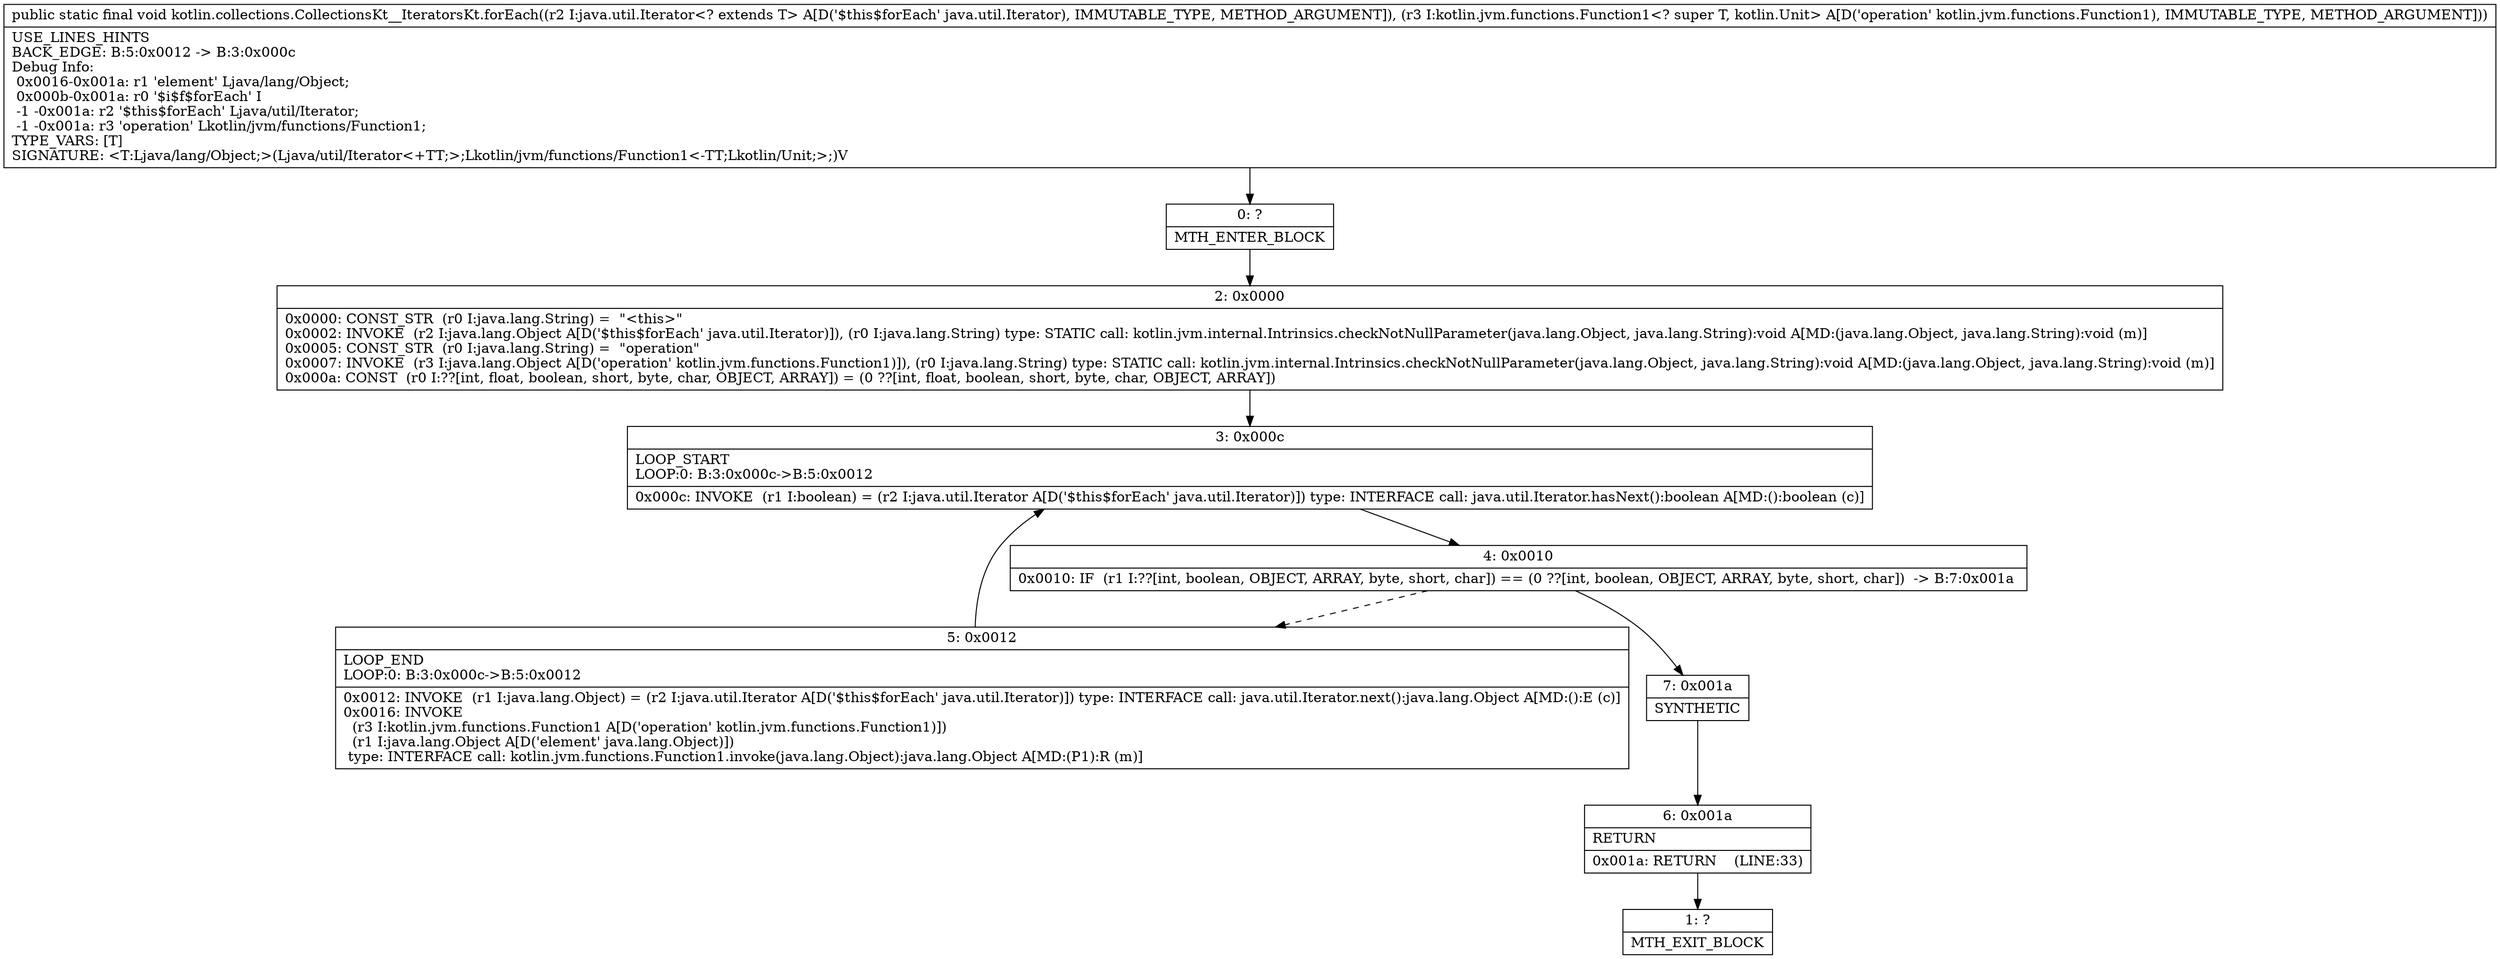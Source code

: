 digraph "CFG forkotlin.collections.CollectionsKt__IteratorsKt.forEach(Ljava\/util\/Iterator;Lkotlin\/jvm\/functions\/Function1;)V" {
Node_0 [shape=record,label="{0\:\ ?|MTH_ENTER_BLOCK\l}"];
Node_2 [shape=record,label="{2\:\ 0x0000|0x0000: CONST_STR  (r0 I:java.lang.String) =  \"\<this\>\" \l0x0002: INVOKE  (r2 I:java.lang.Object A[D('$this$forEach' java.util.Iterator)]), (r0 I:java.lang.String) type: STATIC call: kotlin.jvm.internal.Intrinsics.checkNotNullParameter(java.lang.Object, java.lang.String):void A[MD:(java.lang.Object, java.lang.String):void (m)]\l0x0005: CONST_STR  (r0 I:java.lang.String) =  \"operation\" \l0x0007: INVOKE  (r3 I:java.lang.Object A[D('operation' kotlin.jvm.functions.Function1)]), (r0 I:java.lang.String) type: STATIC call: kotlin.jvm.internal.Intrinsics.checkNotNullParameter(java.lang.Object, java.lang.String):void A[MD:(java.lang.Object, java.lang.String):void (m)]\l0x000a: CONST  (r0 I:??[int, float, boolean, short, byte, char, OBJECT, ARRAY]) = (0 ??[int, float, boolean, short, byte, char, OBJECT, ARRAY]) \l}"];
Node_3 [shape=record,label="{3\:\ 0x000c|LOOP_START\lLOOP:0: B:3:0x000c\-\>B:5:0x0012\l|0x000c: INVOKE  (r1 I:boolean) = (r2 I:java.util.Iterator A[D('$this$forEach' java.util.Iterator)]) type: INTERFACE call: java.util.Iterator.hasNext():boolean A[MD:():boolean (c)]\l}"];
Node_4 [shape=record,label="{4\:\ 0x0010|0x0010: IF  (r1 I:??[int, boolean, OBJECT, ARRAY, byte, short, char]) == (0 ??[int, boolean, OBJECT, ARRAY, byte, short, char])  \-\> B:7:0x001a \l}"];
Node_5 [shape=record,label="{5\:\ 0x0012|LOOP_END\lLOOP:0: B:3:0x000c\-\>B:5:0x0012\l|0x0012: INVOKE  (r1 I:java.lang.Object) = (r2 I:java.util.Iterator A[D('$this$forEach' java.util.Iterator)]) type: INTERFACE call: java.util.Iterator.next():java.lang.Object A[MD:():E (c)]\l0x0016: INVOKE  \l  (r3 I:kotlin.jvm.functions.Function1 A[D('operation' kotlin.jvm.functions.Function1)])\l  (r1 I:java.lang.Object A[D('element' java.lang.Object)])\l type: INTERFACE call: kotlin.jvm.functions.Function1.invoke(java.lang.Object):java.lang.Object A[MD:(P1):R (m)]\l}"];
Node_7 [shape=record,label="{7\:\ 0x001a|SYNTHETIC\l}"];
Node_6 [shape=record,label="{6\:\ 0x001a|RETURN\l|0x001a: RETURN    (LINE:33)\l}"];
Node_1 [shape=record,label="{1\:\ ?|MTH_EXIT_BLOCK\l}"];
MethodNode[shape=record,label="{public static final void kotlin.collections.CollectionsKt__IteratorsKt.forEach((r2 I:java.util.Iterator\<? extends T\> A[D('$this$forEach' java.util.Iterator), IMMUTABLE_TYPE, METHOD_ARGUMENT]), (r3 I:kotlin.jvm.functions.Function1\<? super T, kotlin.Unit\> A[D('operation' kotlin.jvm.functions.Function1), IMMUTABLE_TYPE, METHOD_ARGUMENT]))  | USE_LINES_HINTS\lBACK_EDGE: B:5:0x0012 \-\> B:3:0x000c\lDebug Info:\l  0x0016\-0x001a: r1 'element' Ljava\/lang\/Object;\l  0x000b\-0x001a: r0 '$i$f$forEach' I\l  \-1 \-0x001a: r2 '$this$forEach' Ljava\/util\/Iterator;\l  \-1 \-0x001a: r3 'operation' Lkotlin\/jvm\/functions\/Function1;\lTYPE_VARS: [T]\lSIGNATURE: \<T:Ljava\/lang\/Object;\>(Ljava\/util\/Iterator\<+TT;\>;Lkotlin\/jvm\/functions\/Function1\<\-TT;Lkotlin\/Unit;\>;)V\l}"];
MethodNode -> Node_0;Node_0 -> Node_2;
Node_2 -> Node_3;
Node_3 -> Node_4;
Node_4 -> Node_5[style=dashed];
Node_4 -> Node_7;
Node_5 -> Node_3;
Node_7 -> Node_6;
Node_6 -> Node_1;
}

